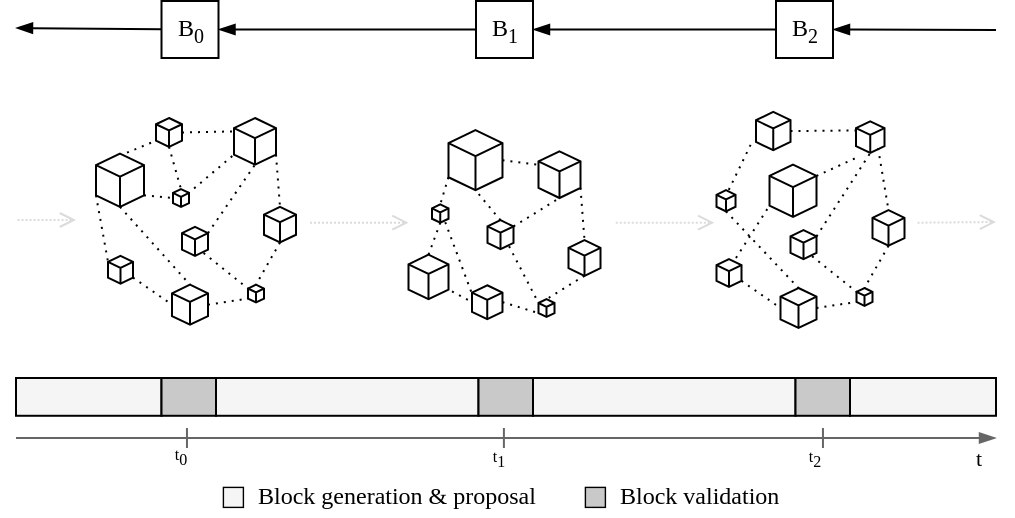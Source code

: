 <mxfile version="20.6.0" type="device"><diagram id="52Fil-ZEFSXjxUA1MLYX" name="Page-1"><mxGraphModel dx="1221" dy="580" grid="1" gridSize="10" guides="1" tooltips="1" connect="1" arrows="1" fold="1" page="1" pageScale="1" pageWidth="850" pageHeight="1100" math="0" shadow="0"><root><mxCell id="0"/><mxCell id="1" parent="0"/><mxCell id="xzdlSLWQB2oc0SNIqDVP-1" value="" style="endArrow=blockThin;html=1;rounded=0;endFill=1;fillColor=#f5f5f5;strokeColor=#666666;" parent="1" edge="1"><mxGeometry width="50" height="50" relative="1" as="geometry"><mxPoint x="150" y="340" as="sourcePoint"/><mxPoint x="640" y="340" as="targetPoint"/></mxGeometry></mxCell><mxCell id="xzdlSLWQB2oc0SNIqDVP-2" value="t" style="edgeLabel;html=1;align=center;verticalAlign=middle;resizable=0;points=[];fontFamily=Times New Roman;" parent="xzdlSLWQB2oc0SNIqDVP-1" vertex="1" connectable="0"><mxGeometry x="0.936" y="-2" relative="1" as="geometry"><mxPoint x="6" y="8" as="offset"/></mxGeometry></mxCell><mxCell id="xzdlSLWQB2oc0SNIqDVP-86" value="t&lt;sub style=&quot;font-size: 8px;&quot;&gt;0&lt;/sub&gt;" style="edgeLabel;html=1;align=center;verticalAlign=middle;resizable=0;points=[];fontFamily=Times New Roman;fontSize=8;" parent="xzdlSLWQB2oc0SNIqDVP-1" vertex="1" connectable="0"><mxGeometry x="-0.692" y="2" relative="1" as="geometry"><mxPoint x="6" y="12" as="offset"/></mxGeometry></mxCell><mxCell id="xzdlSLWQB2oc0SNIqDVP-4" value="" style="html=1;whiteSpace=wrap;shape=isoCube2;backgroundOutline=1;isoAngle=15;aspect=fixed;" parent="1" vertex="1"><mxGeometry x="190" y="197.78" width="24" height="26.66" as="geometry"/></mxCell><mxCell id="xzdlSLWQB2oc0SNIqDVP-5" value="" style="html=1;whiteSpace=wrap;shape=isoCube2;backgroundOutline=1;isoAngle=15;aspect=fixed;" parent="1" vertex="1"><mxGeometry x="220" y="180" width="13" height="14.45" as="geometry"/></mxCell><mxCell id="xzdlSLWQB2oc0SNIqDVP-6" value="" style="html=1;whiteSpace=wrap;shape=isoCube2;backgroundOutline=1;isoAngle=15;aspect=fixed;" parent="1" vertex="1"><mxGeometry x="274" y="224.44" width="16" height="17.78" as="geometry"/></mxCell><mxCell id="xzdlSLWQB2oc0SNIqDVP-7" value="" style="html=1;whiteSpace=wrap;shape=isoCube2;backgroundOutline=1;isoAngle=15;aspect=fixed;" parent="1" vertex="1"><mxGeometry x="266" y="263.34" width="8" height="8.89" as="geometry"/></mxCell><mxCell id="xzdlSLWQB2oc0SNIqDVP-8" value="" style="html=1;whiteSpace=wrap;shape=isoCube2;backgroundOutline=1;isoAngle=15;aspect=fixed;" parent="1" vertex="1"><mxGeometry x="228" y="263.34" width="18" height="20" as="geometry"/></mxCell><mxCell id="xzdlSLWQB2oc0SNIqDVP-9" value="" style="html=1;whiteSpace=wrap;shape=isoCube2;backgroundOutline=1;isoAngle=15;aspect=fixed;" parent="1" vertex="1"><mxGeometry x="233" y="234.45" width="13" height="14.45" as="geometry"/></mxCell><mxCell id="xzdlSLWQB2oc0SNIqDVP-10" value="" style="html=1;whiteSpace=wrap;shape=isoCube2;backgroundOutline=1;isoAngle=15;aspect=fixed;" parent="1" vertex="1"><mxGeometry x="259" y="180.0" width="21" height="23.34" as="geometry"/></mxCell><mxCell id="xzdlSLWQB2oc0SNIqDVP-11" value="" style="html=1;whiteSpace=wrap;shape=isoCube2;backgroundOutline=1;isoAngle=15;aspect=fixed;" parent="1" vertex="1"><mxGeometry x="196" y="248.9" width="12.5" height="13.89" as="geometry"/></mxCell><mxCell id="xzdlSLWQB2oc0SNIqDVP-13" value="" style="html=1;whiteSpace=wrap;shape=isoCube2;backgroundOutline=1;isoAngle=15;aspect=fixed;" parent="1" vertex="1"><mxGeometry x="228.5" y="215.55" width="8" height="8.89" as="geometry"/></mxCell><mxCell id="xzdlSLWQB2oc0SNIqDVP-14" value="" style="endArrow=none;dashed=1;html=1;dashPattern=1 3;strokeWidth=1;rounded=0;entryX=0;entryY=0;entryDx=0;entryDy=18.298;entryPerimeter=0;" parent="1" target="xzdlSLWQB2oc0SNIqDVP-10" edge="1"><mxGeometry width="50" height="50" relative="1" as="geometry"><mxPoint x="236" y="217.78" as="sourcePoint"/><mxPoint x="256" y="197.78" as="targetPoint"/></mxGeometry></mxCell><mxCell id="xzdlSLWQB2oc0SNIqDVP-16" value="" style="endArrow=none;dashed=1;html=1;dashPattern=1 3;strokeWidth=1;rounded=0;entryX=-0.145;entryY=0.839;entryDx=0;entryDy=0;entryPerimeter=0;exitX=0.646;exitY=-0.017;exitDx=0;exitDy=0;exitPerimeter=0;" parent="1" source="xzdlSLWQB2oc0SNIqDVP-4" target="xzdlSLWQB2oc0SNIqDVP-5" edge="1"><mxGeometry width="50" height="50" relative="1" as="geometry"><mxPoint x="196" y="247.78" as="sourcePoint"/><mxPoint x="246" y="197.78" as="targetPoint"/></mxGeometry></mxCell><mxCell id="xzdlSLWQB2oc0SNIqDVP-17" value="" style="endArrow=none;dashed=1;html=1;dashPattern=1 3;strokeWidth=1;rounded=0;entryX=0.5;entryY=1;entryDx=0;entryDy=0;entryPerimeter=0;exitX=0;exitY=0;exitDx=13;exitDy=3.121;exitPerimeter=0;" parent="1" source="xzdlSLWQB2oc0SNIqDVP-9" target="xzdlSLWQB2oc0SNIqDVP-10" edge="1"><mxGeometry width="50" height="50" relative="1" as="geometry"><mxPoint x="246" y="227.78" as="sourcePoint"/><mxPoint x="269" y="208.298" as="targetPoint"/></mxGeometry></mxCell><mxCell id="xzdlSLWQB2oc0SNIqDVP-18" value="" style="endArrow=none;dashed=1;html=1;dashPattern=1 3;strokeWidth=1;rounded=0;entryX=0.5;entryY=0;entryDx=0;entryDy=0;entryPerimeter=0;exitX=0.5;exitY=1;exitDx=0;exitDy=0;exitPerimeter=0;" parent="1" source="xzdlSLWQB2oc0SNIqDVP-6" target="xzdlSLWQB2oc0SNIqDVP-7" edge="1"><mxGeometry width="50" height="50" relative="1" as="geometry"><mxPoint x="262" y="247.571" as="sourcePoint"/><mxPoint x="279.5" y="213.34" as="targetPoint"/></mxGeometry></mxCell><mxCell id="xzdlSLWQB2oc0SNIqDVP-19" value="" style="endArrow=none;dashed=1;html=1;dashPattern=1 3;strokeWidth=1;rounded=0;entryX=0.5;entryY=0;entryDx=0;entryDy=0;entryPerimeter=0;exitX=0.5;exitY=1;exitDx=0;exitDy=0;exitPerimeter=0;" parent="1" source="xzdlSLWQB2oc0SNIqDVP-4" target="xzdlSLWQB2oc0SNIqDVP-8" edge="1"><mxGeometry width="50" height="50" relative="1" as="geometry"><mxPoint x="292" y="252.22" as="sourcePoint"/><mxPoint x="280.0" y="273.34" as="targetPoint"/></mxGeometry></mxCell><mxCell id="xzdlSLWQB2oc0SNIqDVP-21" value="" style="endArrow=none;dashed=1;html=1;dashPattern=1 3;strokeWidth=1;rounded=0;entryX=0;entryY=0;entryDx=0;entryDy=1.921;entryPerimeter=0;exitX=0.83;exitY=0.901;exitDx=0;exitDy=0;exitPerimeter=0;" parent="1" source="xzdlSLWQB2oc0SNIqDVP-9" target="xzdlSLWQB2oc0SNIqDVP-7" edge="1"><mxGeometry width="50" height="50" relative="1" as="geometry"><mxPoint x="242.5" y="234.44" as="sourcePoint"/><mxPoint x="212.25" y="258.9" as="targetPoint"/></mxGeometry></mxCell><mxCell id="xzdlSLWQB2oc0SNIqDVP-22" value="" style="endArrow=none;dashed=1;html=1;dashPattern=1 3;strokeWidth=1;rounded=0;entryX=0.5;entryY=0;entryDx=0;entryDy=0;entryPerimeter=0;exitX=0;exitY=0;exitDx=21;exitDy=18.298;exitPerimeter=0;" parent="1" source="xzdlSLWQB2oc0SNIqDVP-10" target="xzdlSLWQB2oc0SNIqDVP-6" edge="1"><mxGeometry width="50" height="50" relative="1" as="geometry"><mxPoint x="252.5" y="244.44" as="sourcePoint"/><mxPoint x="222.25" y="268.9" as="targetPoint"/></mxGeometry></mxCell><mxCell id="xzdlSLWQB2oc0SNIqDVP-23" value="" style="endArrow=none;dashed=1;html=1;dashPattern=1 3;strokeWidth=1;rounded=0;entryX=-0.022;entryY=0.288;entryDx=0;entryDy=0;entryPerimeter=0;exitX=1;exitY=0.5;exitDx=0;exitDy=0;exitPerimeter=0;" parent="1" source="xzdlSLWQB2oc0SNIqDVP-5" target="xzdlSLWQB2oc0SNIqDVP-10" edge="1"><mxGeometry width="50" height="50" relative="1" as="geometry"><mxPoint x="290" y="208.298" as="sourcePoint"/><mxPoint x="292" y="234.44" as="targetPoint"/></mxGeometry></mxCell><mxCell id="xzdlSLWQB2oc0SNIqDVP-26" value="" style="endArrow=none;dashed=1;html=1;dashPattern=1 3;strokeWidth=1;rounded=0;entryX=0;entryY=0;entryDx=0;entryDy=3.001;entryPerimeter=0;exitX=0;exitY=0;exitDx=0;exitDy=20.898;exitPerimeter=0;" parent="1" source="xzdlSLWQB2oc0SNIqDVP-4" target="xzdlSLWQB2oc0SNIqDVP-11" edge="1"><mxGeometry width="50" height="50" relative="1" as="geometry"><mxPoint x="300" y="218.298" as="sourcePoint"/><mxPoint x="302" y="244.44" as="targetPoint"/></mxGeometry></mxCell><mxCell id="xzdlSLWQB2oc0SNIqDVP-27" value="" style="endArrow=none;dashed=1;html=1;dashPattern=1 3;strokeWidth=1;rounded=0;entryX=0;entryY=0;entryDx=0;entryDy=6.969;entryPerimeter=0;exitX=1;exitY=0.5;exitDx=0;exitDy=0;exitPerimeter=0;" parent="1" source="xzdlSLWQB2oc0SNIqDVP-8" target="xzdlSLWQB2oc0SNIqDVP-7" edge="1"><mxGeometry width="50" height="50" relative="1" as="geometry"><mxPoint x="246" y="272.228" as="sourcePoint"/><mxPoint x="252" y="305.451" as="targetPoint"/></mxGeometry></mxCell><mxCell id="xzdlSLWQB2oc0SNIqDVP-28" value="" style="endArrow=none;dashed=1;html=1;dashPattern=1 3;strokeWidth=1;rounded=0;entryX=0;entryY=0.5;entryDx=0;entryDy=0;entryPerimeter=0;exitX=0;exitY=0;exitDx=12.5;exitDy=10.889;exitPerimeter=0;" parent="1" source="xzdlSLWQB2oc0SNIqDVP-11" target="xzdlSLWQB2oc0SNIqDVP-8" edge="1"><mxGeometry width="50" height="50" relative="1" as="geometry"><mxPoint x="210" y="238.678" as="sourcePoint"/><mxPoint x="216" y="271.901" as="targetPoint"/></mxGeometry></mxCell><mxCell id="xzdlSLWQB2oc0SNIqDVP-29" value="" style="endArrow=none;dashed=1;html=1;dashPattern=1 3;strokeWidth=1;rounded=0;entryX=0;entryY=0.5;entryDx=0;entryDy=0;entryPerimeter=0;exitX=0;exitY=0;exitDx=24.0;exitDy=20.898;exitPerimeter=0;" parent="1" source="xzdlSLWQB2oc0SNIqDVP-4" target="xzdlSLWQB2oc0SNIqDVP-13" edge="1"><mxGeometry width="50" height="50" relative="1" as="geometry"><mxPoint x="212" y="234.44" as="sourcePoint"/><mxPoint x="247" y="273.34" as="targetPoint"/></mxGeometry></mxCell><mxCell id="xzdlSLWQB2oc0SNIqDVP-30" value="" style="endArrow=none;dashed=1;html=1;dashPattern=1 3;strokeWidth=1;rounded=0;entryX=0.5;entryY=0;entryDx=0;entryDy=0;entryPerimeter=0;exitX=0.5;exitY=1;exitDx=0;exitDy=0;exitPerimeter=0;" parent="1" source="xzdlSLWQB2oc0SNIqDVP-5" target="xzdlSLWQB2oc0SNIqDVP-13" edge="1"><mxGeometry width="50" height="50" relative="1" as="geometry"><mxPoint x="224" y="228.678" as="sourcePoint"/><mxPoint x="238.5" y="229.995" as="targetPoint"/></mxGeometry></mxCell><mxCell id="xzdlSLWQB2oc0SNIqDVP-31" value="B&lt;sub&gt;0&lt;/sub&gt;" style="whiteSpace=wrap;html=1;aspect=fixed;fontFamily=Times New Roman;" parent="1" vertex="1"><mxGeometry x="222.75" y="121.5" width="28.5" height="28.5" as="geometry"/></mxCell><mxCell id="xzdlSLWQB2oc0SNIqDVP-82" style="edgeStyle=orthogonalEdgeStyle;rounded=0;orthogonalLoop=1;jettySize=auto;html=1;entryX=1;entryY=0.5;entryDx=0;entryDy=0;strokeWidth=1;endArrow=blockThin;endFill=1;" parent="1" source="xzdlSLWQB2oc0SNIqDVP-32" target="xzdlSLWQB2oc0SNIqDVP-31" edge="1"><mxGeometry relative="1" as="geometry"/></mxCell><mxCell id="xzdlSLWQB2oc0SNIqDVP-32" value="B&lt;sub&gt;1&lt;/sub&gt;" style="whiteSpace=wrap;html=1;aspect=fixed;fontFamily=Times New Roman;" parent="1" vertex="1"><mxGeometry x="380" y="121.5" width="28.5" height="28.5" as="geometry"/></mxCell><mxCell id="xzdlSLWQB2oc0SNIqDVP-81" style="edgeStyle=orthogonalEdgeStyle;rounded=0;orthogonalLoop=1;jettySize=auto;html=1;entryX=1;entryY=0.5;entryDx=0;entryDy=0;strokeWidth=1;endArrow=blockThin;endFill=1;" parent="1" source="xzdlSLWQB2oc0SNIqDVP-33" target="xzdlSLWQB2oc0SNIqDVP-32" edge="1"><mxGeometry relative="1" as="geometry"/></mxCell><mxCell id="xzdlSLWQB2oc0SNIqDVP-33" value="B&lt;sub&gt;2&lt;/sub&gt;" style="whiteSpace=wrap;html=1;aspect=fixed;fontFamily=Times New Roman;" parent="1" vertex="1"><mxGeometry x="530" y="121.5" width="28.5" height="28.5" as="geometry"/></mxCell><mxCell id="xzdlSLWQB2oc0SNIqDVP-34" value="" style="html=1;whiteSpace=wrap;shape=isoCube2;backgroundOutline=1;isoAngle=15;aspect=fixed;" parent="1" vertex="1"><mxGeometry x="358" y="223.2" width="8.25" height="9.16" as="geometry"/></mxCell><mxCell id="xzdlSLWQB2oc0SNIqDVP-35" value="" style="html=1;whiteSpace=wrap;shape=isoCube2;backgroundOutline=1;isoAngle=15;aspect=fixed;" parent="1" vertex="1"><mxGeometry x="366.25" y="186.11" width="26.99" height="30" as="geometry"/></mxCell><mxCell id="xzdlSLWQB2oc0SNIqDVP-36" value="" style="html=1;whiteSpace=wrap;shape=isoCube2;backgroundOutline=1;isoAngle=15;aspect=fixed;" parent="1" vertex="1"><mxGeometry x="426.25" y="241.11" width="16" height="17.78" as="geometry"/></mxCell><mxCell id="xzdlSLWQB2oc0SNIqDVP-37" value="" style="html=1;whiteSpace=wrap;shape=isoCube2;backgroundOutline=1;isoAngle=15;aspect=fixed;" parent="1" vertex="1"><mxGeometry x="411.25" y="270.57" width="8" height="8.89" as="geometry"/></mxCell><mxCell id="xzdlSLWQB2oc0SNIqDVP-38" value="" style="html=1;whiteSpace=wrap;shape=isoCube2;backgroundOutline=1;isoAngle=15;aspect=fixed;" parent="1" vertex="1"><mxGeometry x="378" y="263.62" width="15.24" height="16.93" as="geometry"/></mxCell><mxCell id="xzdlSLWQB2oc0SNIqDVP-39" value="" style="html=1;whiteSpace=wrap;shape=isoCube2;backgroundOutline=1;isoAngle=15;aspect=fixed;" parent="1" vertex="1"><mxGeometry x="385.75" y="231.1" width="13" height="14.45" as="geometry"/></mxCell><mxCell id="xzdlSLWQB2oc0SNIqDVP-40" value="" style="html=1;whiteSpace=wrap;shape=isoCube2;backgroundOutline=1;isoAngle=15;aspect=fixed;" parent="1" vertex="1"><mxGeometry x="411.25" y="196.67" width="21" height="23.34" as="geometry"/></mxCell><mxCell id="xzdlSLWQB2oc0SNIqDVP-41" value="" style="html=1;whiteSpace=wrap;shape=isoCube2;backgroundOutline=1;isoAngle=15;aspect=fixed;" parent="1" vertex="1"><mxGeometry x="346.25" y="248.35" width="20" height="22.22" as="geometry"/></mxCell><mxCell id="xzdlSLWQB2oc0SNIqDVP-44" value="" style="endArrow=none;dashed=1;html=1;dashPattern=1 3;strokeWidth=1;rounded=0;entryX=0.5;entryY=1;entryDx=0;entryDy=0;entryPerimeter=0;exitX=0.5;exitY=0;exitDx=0;exitDy=0;exitPerimeter=0;" parent="1" source="xzdlSLWQB2oc0SNIqDVP-39" target="xzdlSLWQB2oc0SNIqDVP-35" edge="1"><mxGeometry width="50" height="50" relative="1" as="geometry"><mxPoint x="348.25" y="264.45" as="sourcePoint"/><mxPoint x="398.25" y="214.45" as="targetPoint"/></mxGeometry></mxCell><mxCell id="xzdlSLWQB2oc0SNIqDVP-45" value="" style="endArrow=none;dashed=1;html=1;dashPattern=1 3;strokeWidth=1;rounded=0;entryX=0.5;entryY=1;entryDx=0;entryDy=0;entryPerimeter=0;exitX=0;exitY=0;exitDx=13;exitDy=3.121;exitPerimeter=0;" parent="1" source="xzdlSLWQB2oc0SNIqDVP-39" target="xzdlSLWQB2oc0SNIqDVP-40" edge="1"><mxGeometry width="50" height="50" relative="1" as="geometry"><mxPoint x="398.25" y="244.45" as="sourcePoint"/><mxPoint x="421.25" y="224.968" as="targetPoint"/></mxGeometry></mxCell><mxCell id="xzdlSLWQB2oc0SNIqDVP-46" value="" style="endArrow=none;dashed=1;html=1;dashPattern=1 3;strokeWidth=1;rounded=0;entryX=0.5;entryY=0;entryDx=0;entryDy=0;entryPerimeter=0;exitX=0.5;exitY=1;exitDx=0;exitDy=0;exitPerimeter=0;" parent="1" source="xzdlSLWQB2oc0SNIqDVP-36" target="xzdlSLWQB2oc0SNIqDVP-37" edge="1"><mxGeometry width="50" height="50" relative="1" as="geometry"><mxPoint x="414.25" y="264.241" as="sourcePoint"/><mxPoint x="431.75" y="230.01" as="targetPoint"/></mxGeometry></mxCell><mxCell id="xzdlSLWQB2oc0SNIqDVP-48" value="" style="endArrow=none;dashed=1;html=1;dashPattern=1 3;strokeWidth=1;rounded=0;entryX=0;entryY=0;entryDx=0;entryDy=1.921;entryPerimeter=0;exitX=0.83;exitY=0.901;exitDx=0;exitDy=0;exitPerimeter=0;" parent="1" source="xzdlSLWQB2oc0SNIqDVP-39" target="xzdlSLWQB2oc0SNIqDVP-37" edge="1"><mxGeometry width="50" height="50" relative="1" as="geometry"><mxPoint x="394.75" y="251.11" as="sourcePoint"/><mxPoint x="364.5" y="275.57" as="targetPoint"/></mxGeometry></mxCell><mxCell id="xzdlSLWQB2oc0SNIqDVP-49" value="" style="endArrow=none;dashed=1;html=1;dashPattern=1 3;strokeWidth=1;rounded=0;entryX=0.5;entryY=0;entryDx=0;entryDy=0;entryPerimeter=0;exitX=0;exitY=0;exitDx=21;exitDy=18.298;exitPerimeter=0;" parent="1" source="xzdlSLWQB2oc0SNIqDVP-40" target="xzdlSLWQB2oc0SNIqDVP-36" edge="1"><mxGeometry width="50" height="50" relative="1" as="geometry"><mxPoint x="404.75" y="261.11" as="sourcePoint"/><mxPoint x="374.5" y="285.57" as="targetPoint"/></mxGeometry></mxCell><mxCell id="xzdlSLWQB2oc0SNIqDVP-50" value="" style="endArrow=none;dashed=1;html=1;dashPattern=1 3;strokeWidth=1;rounded=0;entryX=-0.022;entryY=0.288;entryDx=0;entryDy=0;entryPerimeter=0;exitX=1;exitY=0.5;exitDx=0;exitDy=0;exitPerimeter=0;" parent="1" source="xzdlSLWQB2oc0SNIqDVP-35" target="xzdlSLWQB2oc0SNIqDVP-40" edge="1"><mxGeometry width="50" height="50" relative="1" as="geometry"><mxPoint x="442.25" y="224.968" as="sourcePoint"/><mxPoint x="444.25" y="251.11" as="targetPoint"/></mxGeometry></mxCell><mxCell id="xzdlSLWQB2oc0SNIqDVP-51" value="" style="endArrow=none;dashed=1;html=1;dashPattern=1 3;strokeWidth=1;rounded=0;entryX=0.5;entryY=0;entryDx=0;entryDy=0;entryPerimeter=0;exitX=0.5;exitY=1;exitDx=0;exitDy=0;exitPerimeter=0;" parent="1" source="xzdlSLWQB2oc0SNIqDVP-34" target="xzdlSLWQB2oc0SNIqDVP-41" edge="1"><mxGeometry width="50" height="50" relative="1" as="geometry"><mxPoint x="452.25" y="234.968" as="sourcePoint"/><mxPoint x="454.25" y="261.11" as="targetPoint"/></mxGeometry></mxCell><mxCell id="xzdlSLWQB2oc0SNIqDVP-52" value="" style="endArrow=none;dashed=1;html=1;dashPattern=1 3;strokeWidth=1;rounded=0;entryX=0;entryY=0;entryDx=0;entryDy=6.969;entryPerimeter=0;exitX=1;exitY=0.5;exitDx=0;exitDy=0;exitPerimeter=0;" parent="1" source="xzdlSLWQB2oc0SNIqDVP-38" target="xzdlSLWQB2oc0SNIqDVP-37" edge="1"><mxGeometry width="50" height="50" relative="1" as="geometry"><mxPoint x="398.25" y="288.898" as="sourcePoint"/><mxPoint x="404.25" y="322.121" as="targetPoint"/></mxGeometry></mxCell><mxCell id="xzdlSLWQB2oc0SNIqDVP-53" value="" style="endArrow=none;dashed=1;html=1;dashPattern=1 3;strokeWidth=1;rounded=0;entryX=0;entryY=0.5;entryDx=0;entryDy=0;entryPerimeter=0;" parent="1" target="xzdlSLWQB2oc0SNIqDVP-38" edge="1"><mxGeometry width="50" height="50" relative="1" as="geometry"><mxPoint x="368" y="266.67" as="sourcePoint"/><mxPoint x="368.25" y="288.571" as="targetPoint"/></mxGeometry></mxCell><mxCell id="xzdlSLWQB2oc0SNIqDVP-56" value="" style="html=1;whiteSpace=wrap;shape=isoCube2;backgroundOutline=1;isoAngle=15;aspect=fixed;" parent="1" vertex="1"><mxGeometry x="500.25" y="216.11" width="9.51" height="10.56" as="geometry"/></mxCell><mxCell id="xzdlSLWQB2oc0SNIqDVP-57" value="" style="html=1;whiteSpace=wrap;shape=isoCube2;backgroundOutline=1;isoAngle=15;aspect=fixed;" parent="1" vertex="1"><mxGeometry x="520" y="176.94" width="17.25" height="19.17" as="geometry"/></mxCell><mxCell id="xzdlSLWQB2oc0SNIqDVP-58" value="" style="html=1;whiteSpace=wrap;shape=isoCube2;backgroundOutline=1;isoAngle=15;aspect=fixed;" parent="1" vertex="1"><mxGeometry x="578.25" y="226.1" width="16" height="17.78" as="geometry"/></mxCell><mxCell id="xzdlSLWQB2oc0SNIqDVP-59" value="" style="html=1;whiteSpace=wrap;shape=isoCube2;backgroundOutline=1;isoAngle=15;aspect=fixed;" parent="1" vertex="1"><mxGeometry x="570.25" y="265.0" width="8" height="8.89" as="geometry"/></mxCell><mxCell id="xzdlSLWQB2oc0SNIqDVP-60" value="" style="html=1;whiteSpace=wrap;shape=isoCube2;backgroundOutline=1;isoAngle=15;aspect=fixed;" parent="1" vertex="1"><mxGeometry x="532.25" y="265.0" width="18" height="20" as="geometry"/></mxCell><mxCell id="xzdlSLWQB2oc0SNIqDVP-61" value="" style="html=1;whiteSpace=wrap;shape=isoCube2;backgroundOutline=1;isoAngle=15;aspect=fixed;" parent="1" vertex="1"><mxGeometry x="537.25" y="236.11" width="13" height="14.45" as="geometry"/></mxCell><mxCell id="xzdlSLWQB2oc0SNIqDVP-62" value="" style="html=1;whiteSpace=wrap;shape=isoCube2;backgroundOutline=1;isoAngle=15;aspect=fixed;" parent="1" vertex="1"><mxGeometry x="570" y="181.66" width="14.25" height="15.84" as="geometry"/></mxCell><mxCell id="xzdlSLWQB2oc0SNIqDVP-63" value="" style="html=1;whiteSpace=wrap;shape=isoCube2;backgroundOutline=1;isoAngle=15;aspect=fixed;" parent="1" vertex="1"><mxGeometry x="500.25" y="250.56" width="12.5" height="13.89" as="geometry"/></mxCell><mxCell id="xzdlSLWQB2oc0SNIqDVP-64" value="" style="html=1;whiteSpace=wrap;shape=isoCube2;backgroundOutline=1;isoAngle=15;aspect=fixed;" parent="1" vertex="1"><mxGeometry x="526.76" y="203.34" width="23.49" height="26.1" as="geometry"/></mxCell><mxCell id="xzdlSLWQB2oc0SNIqDVP-65" value="" style="endArrow=none;dashed=1;html=1;dashPattern=1 3;strokeWidth=1;rounded=0;entryX=0;entryY=0;entryDx=0;entryDy=18.298;entryPerimeter=0;exitX=0;exitY=0;exitDx=23.49;exitDy=5.639;exitPerimeter=0;" parent="1" source="xzdlSLWQB2oc0SNIqDVP-64" target="xzdlSLWQB2oc0SNIqDVP-62" edge="1"><mxGeometry width="50" height="50" relative="1" as="geometry"><mxPoint x="540.25" y="219.44" as="sourcePoint"/><mxPoint x="560.25" y="199.44" as="targetPoint"/></mxGeometry></mxCell><mxCell id="xzdlSLWQB2oc0SNIqDVP-66" value="" style="endArrow=none;dashed=1;html=1;dashPattern=1 3;strokeWidth=1;rounded=0;entryX=-0.145;entryY=0.839;entryDx=0;entryDy=0;entryPerimeter=0;exitX=0.646;exitY=-0.017;exitDx=0;exitDy=0;exitPerimeter=0;" parent="1" source="xzdlSLWQB2oc0SNIqDVP-56" target="xzdlSLWQB2oc0SNIqDVP-57" edge="1"><mxGeometry width="50" height="50" relative="1" as="geometry"><mxPoint x="500.25" y="249.44" as="sourcePoint"/><mxPoint x="550.25" y="199.44" as="targetPoint"/></mxGeometry></mxCell><mxCell id="xzdlSLWQB2oc0SNIqDVP-67" value="" style="endArrow=none;dashed=1;html=1;dashPattern=1 3;strokeWidth=1;rounded=0;entryX=0.5;entryY=1;entryDx=0;entryDy=0;entryPerimeter=0;exitX=0;exitY=0;exitDx=13;exitDy=3.121;exitPerimeter=0;" parent="1" source="xzdlSLWQB2oc0SNIqDVP-61" target="xzdlSLWQB2oc0SNIqDVP-62" edge="1"><mxGeometry width="50" height="50" relative="1" as="geometry"><mxPoint x="550.25" y="229.44" as="sourcePoint"/><mxPoint x="573.25" y="209.958" as="targetPoint"/></mxGeometry></mxCell><mxCell id="xzdlSLWQB2oc0SNIqDVP-68" value="" style="endArrow=none;dashed=1;html=1;dashPattern=1 3;strokeWidth=1;rounded=0;entryX=0.5;entryY=0;entryDx=0;entryDy=0;entryPerimeter=0;exitX=0.5;exitY=1;exitDx=0;exitDy=0;exitPerimeter=0;" parent="1" source="xzdlSLWQB2oc0SNIqDVP-58" target="xzdlSLWQB2oc0SNIqDVP-59" edge="1"><mxGeometry width="50" height="50" relative="1" as="geometry"><mxPoint x="566.25" y="249.231" as="sourcePoint"/><mxPoint x="583.75" y="215.0" as="targetPoint"/></mxGeometry></mxCell><mxCell id="xzdlSLWQB2oc0SNIqDVP-69" value="" style="endArrow=none;dashed=1;html=1;dashPattern=1 3;strokeWidth=1;rounded=0;entryX=0.5;entryY=0;entryDx=0;entryDy=0;entryPerimeter=0;exitX=0.5;exitY=1;exitDx=0;exitDy=0;exitPerimeter=0;" parent="1" source="xzdlSLWQB2oc0SNIqDVP-56" target="xzdlSLWQB2oc0SNIqDVP-60" edge="1"><mxGeometry width="50" height="50" relative="1" as="geometry"><mxPoint x="596.25" y="253.88" as="sourcePoint"/><mxPoint x="584.25" y="275.0" as="targetPoint"/></mxGeometry></mxCell><mxCell id="xzdlSLWQB2oc0SNIqDVP-70" value="" style="endArrow=none;dashed=1;html=1;dashPattern=1 3;strokeWidth=1;rounded=0;entryX=0;entryY=0;entryDx=0;entryDy=1.921;entryPerimeter=0;exitX=0.83;exitY=0.901;exitDx=0;exitDy=0;exitPerimeter=0;" parent="1" source="xzdlSLWQB2oc0SNIqDVP-61" target="xzdlSLWQB2oc0SNIqDVP-59" edge="1"><mxGeometry width="50" height="50" relative="1" as="geometry"><mxPoint x="546.75" y="236.1" as="sourcePoint"/><mxPoint x="516.5" y="260.56" as="targetPoint"/></mxGeometry></mxCell><mxCell id="xzdlSLWQB2oc0SNIqDVP-71" value="" style="endArrow=none;dashed=1;html=1;dashPattern=1 3;strokeWidth=1;rounded=0;entryX=0.5;entryY=0;entryDx=0;entryDy=0;entryPerimeter=0;exitX=0.775;exitY=0.848;exitDx=0;exitDy=0;exitPerimeter=0;" parent="1" source="xzdlSLWQB2oc0SNIqDVP-62" target="xzdlSLWQB2oc0SNIqDVP-58" edge="1"><mxGeometry width="50" height="50" relative="1" as="geometry"><mxPoint x="556.75" y="246.1" as="sourcePoint"/><mxPoint x="526.5" y="270.56" as="targetPoint"/></mxGeometry></mxCell><mxCell id="xzdlSLWQB2oc0SNIqDVP-72" value="" style="endArrow=none;dashed=1;html=1;dashPattern=1 3;strokeWidth=1;rounded=0;entryX=-0.022;entryY=0.288;entryDx=0;entryDy=0;entryPerimeter=0;exitX=1;exitY=0.5;exitDx=0;exitDy=0;exitPerimeter=0;" parent="1" source="xzdlSLWQB2oc0SNIqDVP-57" target="xzdlSLWQB2oc0SNIqDVP-62" edge="1"><mxGeometry width="50" height="50" relative="1" as="geometry"><mxPoint x="594.25" y="209.958" as="sourcePoint"/><mxPoint x="596.25" y="236.1" as="targetPoint"/></mxGeometry></mxCell><mxCell id="xzdlSLWQB2oc0SNIqDVP-74" value="" style="endArrow=none;dashed=1;html=1;dashPattern=1 3;strokeWidth=1;rounded=0;entryX=0;entryY=0;entryDx=0;entryDy=6.969;entryPerimeter=0;exitX=1;exitY=0.5;exitDx=0;exitDy=0;exitPerimeter=0;" parent="1" source="xzdlSLWQB2oc0SNIqDVP-60" target="xzdlSLWQB2oc0SNIqDVP-59" edge="1"><mxGeometry width="50" height="50" relative="1" as="geometry"><mxPoint x="550.25" y="273.888" as="sourcePoint"/><mxPoint x="556.25" y="307.111" as="targetPoint"/></mxGeometry></mxCell><mxCell id="xzdlSLWQB2oc0SNIqDVP-75" value="" style="endArrow=none;dashed=1;html=1;dashPattern=1 3;strokeWidth=1;rounded=0;entryX=0;entryY=0.5;entryDx=0;entryDy=0;entryPerimeter=0;exitX=0;exitY=0;exitDx=12.5;exitDy=10.889;exitPerimeter=0;" parent="1" source="xzdlSLWQB2oc0SNIqDVP-63" target="xzdlSLWQB2oc0SNIqDVP-60" edge="1"><mxGeometry width="50" height="50" relative="1" as="geometry"><mxPoint x="514.25" y="240.338" as="sourcePoint"/><mxPoint x="520.25" y="273.561" as="targetPoint"/></mxGeometry></mxCell><mxCell id="xzdlSLWQB2oc0SNIqDVP-76" value="" style="endArrow=none;dashed=1;html=1;dashPattern=1 3;strokeWidth=1;rounded=0;entryX=0;entryY=0;entryDx=0;entryDy=20.461;entryPerimeter=0;" parent="1" target="xzdlSLWQB2oc0SNIqDVP-64" edge="1"><mxGeometry width="50" height="50" relative="1" as="geometry"><mxPoint x="510" y="250" as="sourcePoint"/><mxPoint x="530" y="220" as="targetPoint"/></mxGeometry></mxCell><mxCell id="xzdlSLWQB2oc0SNIqDVP-78" value="" style="endArrow=none;dashed=1;html=1;dashPattern=1 3;strokeWidth=1;rounded=0;entryX=0;entryY=0;entryDx=0;entryDy=4.321;entryPerimeter=0;exitX=0.805;exitY=0.974;exitDx=0;exitDy=0;exitPerimeter=0;" parent="1" source="xzdlSLWQB2oc0SNIqDVP-34" target="xzdlSLWQB2oc0SNIqDVP-38" edge="1"><mxGeometry width="50" height="50" relative="1" as="geometry"><mxPoint x="364.25" y="251.11" as="sourcePoint"/><mxPoint x="346" y="273.61" as="targetPoint"/></mxGeometry></mxCell><mxCell id="xzdlSLWQB2oc0SNIqDVP-83" value="" style="endArrow=blockThin;html=1;rounded=0;strokeWidth=1;entryX=1;entryY=0.5;entryDx=0;entryDy=0;endFill=1;" parent="1" target="xzdlSLWQB2oc0SNIqDVP-33" edge="1"><mxGeometry width="50" height="50" relative="1" as="geometry"><mxPoint x="640" y="136" as="sourcePoint"/><mxPoint x="490" y="190" as="targetPoint"/></mxGeometry></mxCell><mxCell id="xzdlSLWQB2oc0SNIqDVP-84" value="" style="endArrow=blockThin;html=1;rounded=0;strokeWidth=1;endFill=1;" parent="1" edge="1"><mxGeometry width="50" height="50" relative="1" as="geometry"><mxPoint x="222.75" y="135.66" as="sourcePoint"/><mxPoint x="150" y="135" as="targetPoint"/></mxGeometry></mxCell><mxCell id="xzdlSLWQB2oc0SNIqDVP-85" value="" style="endArrow=none;dashed=1;html=1;dashPattern=1 3;strokeWidth=1;rounded=0;entryX=0.5;entryY=0;entryDx=0;entryDy=0;entryPerimeter=0;exitX=0;exitY=0;exitDx=0;exitDy=23.52;exitPerimeter=0;" parent="1" source="xzdlSLWQB2oc0SNIqDVP-35" target="xzdlSLWQB2oc0SNIqDVP-34" edge="1"><mxGeometry width="50" height="50" relative="1" as="geometry"><mxPoint x="402.25" y="241.1" as="sourcePoint"/><mxPoint x="389.745" y="226.11" as="targetPoint"/></mxGeometry></mxCell><mxCell id="xzdlSLWQB2oc0SNIqDVP-88" value="t&lt;sub style=&quot;font-size: 8px;&quot;&gt;1&lt;/sub&gt;" style="edgeLabel;html=1;align=center;verticalAlign=middle;resizable=0;points=[];fontFamily=Times New Roman;fontSize=8;" parent="1" vertex="1" connectable="0"><mxGeometry x="242.253" y="360" as="geometry"><mxPoint x="148" y="-9" as="offset"/></mxGeometry></mxCell><mxCell id="xzdlSLWQB2oc0SNIqDVP-89" value="t&lt;sub style=&quot;font-size: 8px;&quot;&gt;2&lt;/sub&gt;" style="edgeLabel;html=1;align=center;verticalAlign=middle;resizable=0;points=[];fontFamily=Times New Roman;fontSize=8;" parent="1" vertex="1" connectable="0"><mxGeometry x="400.753" y="360" as="geometry"><mxPoint x="148" y="-9" as="offset"/></mxGeometry></mxCell><mxCell id="xzdlSLWQB2oc0SNIqDVP-90" value="" style="rounded=0;whiteSpace=wrap;html=1;fontSize=5;fontFamily=Times New Roman;sketch=0;fillStyle=solid;jiggle=0;fillColor=#F5F5F5;fontColor=#333333;strokeColor=#000000;" parent="1" vertex="1"><mxGeometry x="150" y="310" width="72.75" height="18.89" as="geometry"/></mxCell><mxCell id="xzdlSLWQB2oc0SNIqDVP-91" value="" style="rounded=0;whiteSpace=wrap;html=1;fontSize=5;fontFamily=Times New Roman;fillColor=#C9C9C9;" parent="1" vertex="1"><mxGeometry x="222.75" y="310" width="27.25" height="18.89" as="geometry"/></mxCell><mxCell id="xzdlSLWQB2oc0SNIqDVP-92" value="" style="rounded=0;whiteSpace=wrap;html=1;fontSize=5;fontFamily=Times New Roman;fillColor=#F5F5F5;" parent="1" vertex="1"><mxGeometry x="250" y="310" width="131.25" height="18.89" as="geometry"/></mxCell><mxCell id="xzdlSLWQB2oc0SNIqDVP-93" value="" style="rounded=0;whiteSpace=wrap;html=1;fontSize=5;fontFamily=Times New Roman;fillColor=#C9C9C9;" parent="1" vertex="1"><mxGeometry x="381.25" y="310" width="27.25" height="18.89" as="geometry"/></mxCell><mxCell id="xzdlSLWQB2oc0SNIqDVP-94" value="" style="rounded=0;whiteSpace=wrap;html=1;fontSize=5;fontFamily=Times New Roman;fillColor=#F5F5F5;" parent="1" vertex="1"><mxGeometry x="408.5" y="310" width="131.25" height="18.89" as="geometry"/></mxCell><mxCell id="xzdlSLWQB2oc0SNIqDVP-95" value="" style="rounded=0;whiteSpace=wrap;html=1;fontSize=5;fontFamily=Times New Roman;fillColor=#C9C9C9;" parent="1" vertex="1"><mxGeometry x="539.75" y="310" width="27.25" height="18.89" as="geometry"/></mxCell><mxCell id="xzdlSLWQB2oc0SNIqDVP-96" value="" style="rounded=0;whiteSpace=wrap;html=1;fontSize=5;fontFamily=Times New Roman;fillColor=#F5F5F5;" parent="1" vertex="1"><mxGeometry x="567" y="310" width="73" height="18.89" as="geometry"/></mxCell><mxCell id="xzdlSLWQB2oc0SNIqDVP-100" value="" style="endArrow=none;html=1;rounded=0;strokeWidth=1;endFill=0;startArrow=open;startFill=0;fillColor=#f5f5f5;strokeColor=#DBDBDB;dashed=1;dashPattern=1 1;" parent="1" edge="1"><mxGeometry width="50" height="50" relative="1" as="geometry"><mxPoint x="346.25" y="232.36" as="sourcePoint"/><mxPoint x="296.25" y="232.36" as="targetPoint"/></mxGeometry></mxCell><mxCell id="xzdlSLWQB2oc0SNIqDVP-101" value="" style="endArrow=none;html=1;rounded=0;strokeWidth=1;endFill=0;startArrow=open;startFill=0;fillColor=#f5f5f5;strokeColor=#DBDBDB;dashed=1;dashPattern=1 1;" parent="1" edge="1"><mxGeometry width="50" height="50" relative="1" as="geometry"><mxPoint x="499.12" y="232.36" as="sourcePoint"/><mxPoint x="449.12" y="232.36" as="targetPoint"/></mxGeometry></mxCell><mxCell id="xzdlSLWQB2oc0SNIqDVP-102" value="" style="endArrow=none;html=1;rounded=0;strokeWidth=1;endFill=0;startArrow=open;startFill=0;fillColor=#f5f5f5;strokeColor=#DBDBDB;dashed=1;dashPattern=1 1;" parent="1" edge="1"><mxGeometry width="50" height="50" relative="1" as="geometry"><mxPoint x="640" y="232" as="sourcePoint"/><mxPoint x="600.0" y="232.36" as="targetPoint"/></mxGeometry></mxCell><mxCell id="xzdlSLWQB2oc0SNIqDVP-103" value="" style="endArrow=none;html=1;rounded=0;strokeWidth=1;endFill=0;startArrow=open;startFill=0;fillColor=#f5f5f5;strokeColor=#DBDBDB;dashed=1;dashPattern=1 1;" parent="1" edge="1"><mxGeometry width="50" height="50" relative="1" as="geometry"><mxPoint x="180" y="231" as="sourcePoint"/><mxPoint x="150" y="231" as="targetPoint"/></mxGeometry></mxCell><mxCell id="xzdlSLWQB2oc0SNIqDVP-104" value="" style="endArrow=none;html=1;rounded=0;strokeWidth=1;fontFamily=Times New Roman;fontSize=8;fillColor=#f5f5f5;strokeColor=#666666;" parent="1" edge="1"><mxGeometry width="50" height="50" relative="1" as="geometry"><mxPoint x="235.48" y="345" as="sourcePoint"/><mxPoint x="235.48" y="335" as="targetPoint"/><Array as="points"><mxPoint x="235.48" y="335"/></Array></mxGeometry></mxCell><mxCell id="xzdlSLWQB2oc0SNIqDVP-105" value="" style="endArrow=none;html=1;rounded=0;strokeWidth=1;fontFamily=Times New Roman;fontSize=8;fillColor=#f5f5f5;strokeColor=#666666;" parent="1" edge="1"><mxGeometry width="50" height="50" relative="1" as="geometry"><mxPoint x="393.95" y="345" as="sourcePoint"/><mxPoint x="393.95" y="335" as="targetPoint"/><Array as="points"><mxPoint x="393.95" y="335"/></Array></mxGeometry></mxCell><mxCell id="xzdlSLWQB2oc0SNIqDVP-106" value="" style="endArrow=none;html=1;rounded=0;strokeWidth=1;fontFamily=Times New Roman;fontSize=8;fillColor=#f5f5f5;strokeColor=#666666;" parent="1" edge="1"><mxGeometry width="50" height="50" relative="1" as="geometry"><mxPoint x="553.48" y="345" as="sourcePoint"/><mxPoint x="553.48" y="335" as="targetPoint"/><Array as="points"><mxPoint x="553.48" y="335"/></Array></mxGeometry></mxCell><mxCell id="OeqHCyz-vULgfuOHJUSr-1" value="" style="whiteSpace=wrap;html=1;aspect=fixed;strokeWidth=0.7;fillColor=#f5f5f5;sketch=0;rounded=0;glass=0;shadow=0;fillStyle=solid;strokeColor=#000000;jiggle=0;hachureGap=-3;fontColor=#333333;" parent="1" vertex="1"><mxGeometry x="253.45" y="364.45" width="10" height="10" as="geometry"/></mxCell><mxCell id="OeqHCyz-vULgfuOHJUSr-4" value="Block generation &amp;amp; proposal" style="rounded=0;whiteSpace=wrap;html=1;fontSize=12;fontFamily=Times New Roman;strokeColor=none;fillColor=none;align=left;" parent="1" vertex="1"><mxGeometry x="269.33" y="360" width="144.72" height="18.89" as="geometry"/></mxCell><mxCell id="OeqHCyz-vULgfuOHJUSr-5" value="" style="whiteSpace=wrap;html=1;aspect=fixed;strokeWidth=0.7;fillColor=#C9C9C9;sketch=0;rounded=0;glass=0;shadow=0;fillStyle=solid;strokeColor=#000000;jiggle=0;hachureGap=-3;fontColor=#333333;" parent="1" vertex="1"><mxGeometry x="434.45" y="364.45" width="10" height="10" as="geometry"/></mxCell><mxCell id="OeqHCyz-vULgfuOHJUSr-6" value="Block validation" style="rounded=0;whiteSpace=wrap;html=1;fontSize=12;fontFamily=Times New Roman;strokeColor=none;fillColor=none;align=left;" parent="1" vertex="1"><mxGeometry x="450.08" y="360" width="84.97" height="18.89" as="geometry"/></mxCell></root></mxGraphModel></diagram></mxfile>